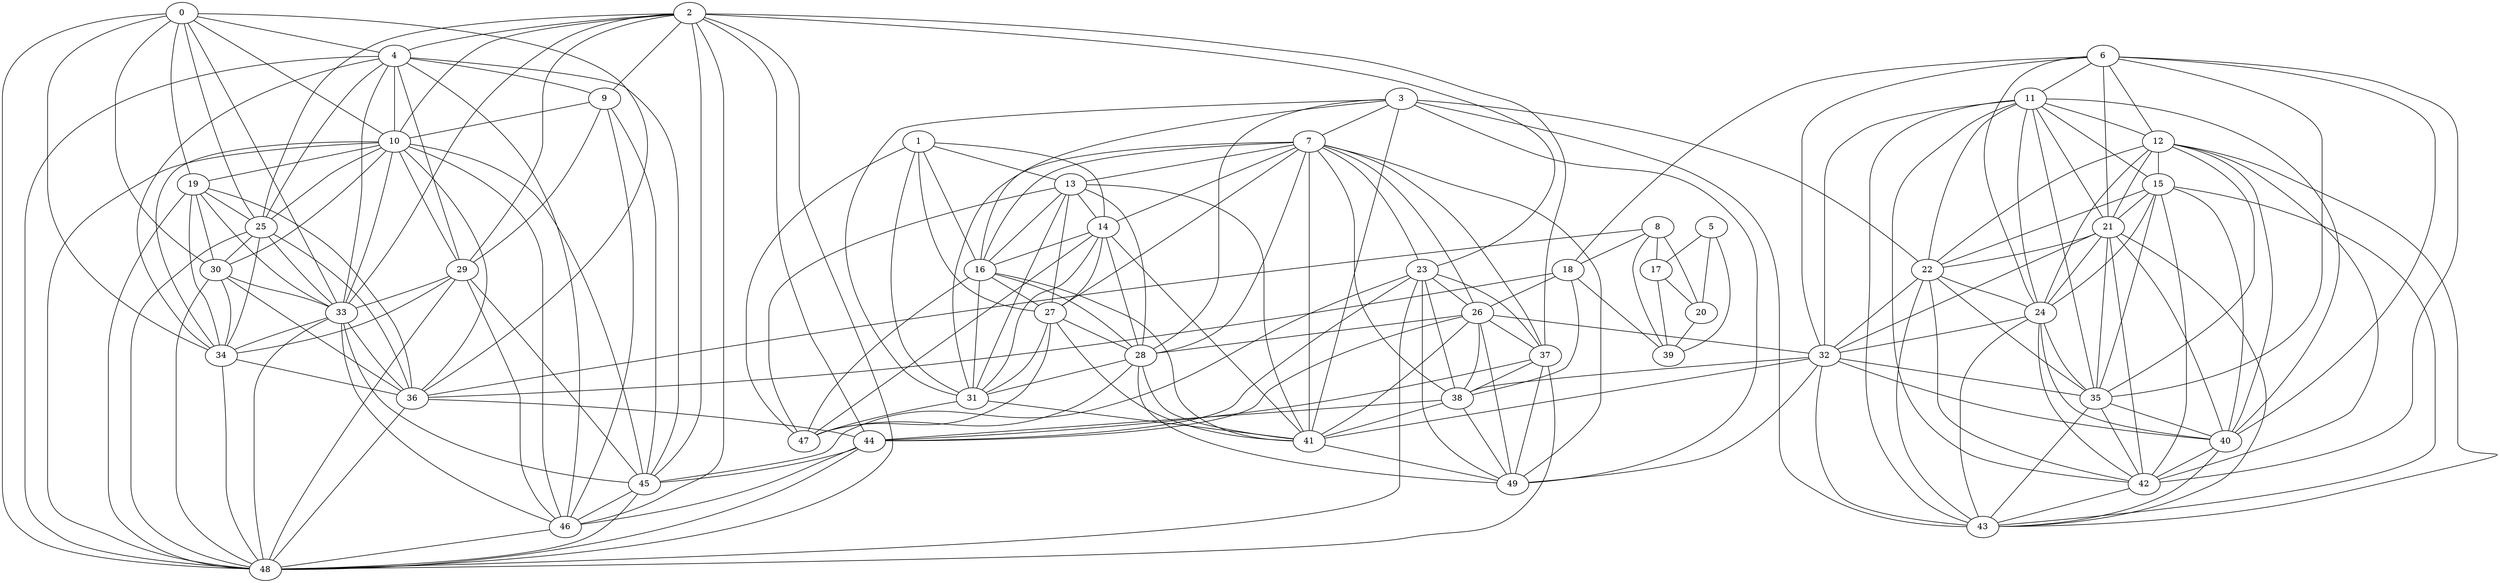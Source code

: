 graph Geo50_3 {
0;
1;
2;
3;
4;
5;
6;
7;
8;
9;
10;
11;
12;
13;
14;
15;
16;
17;
18;
19;
20;
21;
22;
23;
24;
25;
26;
27;
28;
29;
30;
31;
32;
33;
34;
35;
36;
37;
38;
39;
40;
41;
42;
43;
44;
45;
46;
47;
48;
49;
0 -- 48 [color=black];
0 -- 36 [color=black];
0 -- 34 [color=black];
0 -- 33 [color=black];
0 -- 30 [color=black];
0 -- 25 [color=black];
0 -- 19 [color=black];
0 -- 10 [color=black];
0 -- 4 [color=black];
1 -- 47 [color=black];
1 -- 31 [color=black];
1 -- 27 [color=black];
1 -- 16 [color=black];
1 -- 14 [color=black];
1 -- 13 [color=black];
2 -- 48 [color=black];
2 -- 46 [color=black];
2 -- 45 [color=black];
2 -- 44 [color=black];
2 -- 37 [color=black];
2 -- 33 [color=black];
2 -- 29 [color=black];
2 -- 25 [color=black];
2 -- 23 [color=black];
2 -- 10 [color=black];
2 -- 9 [color=black];
2 -- 4 [color=black];
3 -- 49 [color=black];
3 -- 43 [color=black];
3 -- 41 [color=black];
3 -- 31 [color=black];
3 -- 28 [color=black];
3 -- 22 [color=black];
3 -- 16 [color=black];
3 -- 7 [color=black];
4 -- 48 [color=black];
4 -- 46 [color=black];
4 -- 45 [color=black];
4 -- 34 [color=black];
4 -- 33 [color=black];
4 -- 29 [color=black];
4 -- 25 [color=black];
4 -- 10 [color=black];
4 -- 9 [color=black];
5 -- 39 [color=black];
5 -- 20 [color=black];
5 -- 17 [color=black];
6 -- 42 [color=black];
6 -- 40 [color=black];
6 -- 35 [color=black];
6 -- 32 [color=black];
6 -- 24 [color=black];
6 -- 21 [color=black];
6 -- 18 [color=black];
6 -- 12 [color=black];
6 -- 11 [color=black];
7 -- 49 [color=black];
7 -- 41 [color=black];
7 -- 38 [color=black];
7 -- 37 [color=black];
7 -- 31 [color=black];
7 -- 28 [color=black];
7 -- 27 [color=black];
7 -- 26 [color=black];
7 -- 23 [color=black];
7 -- 16 [color=black];
7 -- 14 [color=black];
7 -- 13 [color=black];
8 -- 39 [color=black];
8 -- 36 [color=black];
8 -- 20 [color=black];
8 -- 18 [color=black];
8 -- 17 [color=black];
9 -- 46 [color=black];
9 -- 45 [color=black];
9 -- 29 [color=black];
9 -- 10 [color=black];
10 -- 48 [color=black];
10 -- 46 [color=black];
10 -- 45 [color=black];
10 -- 36 [color=black];
10 -- 34 [color=black];
10 -- 33 [color=black];
10 -- 30 [color=black];
10 -- 29 [color=black];
10 -- 25 [color=black];
10 -- 19 [color=black];
11 -- 43 [color=black];
11 -- 42 [color=black];
11 -- 40 [color=black];
11 -- 35 [color=black];
11 -- 32 [color=black];
11 -- 24 [color=black];
11 -- 22 [color=black];
11 -- 21 [color=black];
11 -- 15 [color=black];
11 -- 12 [color=black];
12 -- 43 [color=black];
12 -- 42 [color=black];
12 -- 40 [color=black];
12 -- 35 [color=black];
12 -- 24 [color=black];
12 -- 22 [color=black];
12 -- 21 [color=black];
12 -- 15 [color=black];
13 -- 47 [color=black];
13 -- 41 [color=black];
13 -- 31 [color=black];
13 -- 28 [color=black];
13 -- 27 [color=black];
13 -- 16 [color=black];
13 -- 14 [color=black];
14 -- 47 [color=black];
14 -- 41 [color=black];
14 -- 31 [color=black];
14 -- 28 [color=black];
14 -- 27 [color=black];
14 -- 16 [color=black];
15 -- 43 [color=black];
15 -- 42 [color=black];
15 -- 40 [color=black];
15 -- 35 [color=black];
15 -- 24 [color=black];
15 -- 22 [color=black];
15 -- 21 [color=black];
16 -- 47 [color=black];
16 -- 41 [color=black];
16 -- 31 [color=black];
16 -- 28 [color=black];
16 -- 27 [color=black];
17 -- 39 [color=black];
17 -- 20 [color=black];
18 -- 39 [color=black];
18 -- 38 [color=black];
18 -- 36 [color=black];
18 -- 26 [color=black];
19 -- 48 [color=black];
19 -- 36 [color=black];
19 -- 34 [color=black];
19 -- 33 [color=black];
19 -- 30 [color=black];
19 -- 25 [color=black];
20 -- 39 [color=black];
21 -- 43 [color=black];
21 -- 42 [color=black];
21 -- 40 [color=black];
21 -- 35 [color=black];
21 -- 32 [color=black];
21 -- 24 [color=black];
21 -- 22 [color=black];
22 -- 43 [color=black];
22 -- 42 [color=black];
22 -- 35 [color=black];
22 -- 32 [color=black];
22 -- 24 [color=black];
23 -- 49 [color=black];
23 -- 48 [color=black];
23 -- 45 [color=black];
23 -- 44 [color=black];
23 -- 38 [color=black];
23 -- 37 [color=black];
23 -- 26 [color=black];
24 -- 43 [color=black];
24 -- 42 [color=black];
24 -- 40 [color=black];
24 -- 35 [color=black];
24 -- 32 [color=black];
25 -- 48 [color=black];
25 -- 36 [color=black];
25 -- 34 [color=black];
25 -- 33 [color=black];
25 -- 30 [color=black];
26 -- 49 [color=black];
26 -- 44 [color=black];
26 -- 41 [color=black];
26 -- 38 [color=black];
26 -- 37 [color=black];
26 -- 32 [color=black];
26 -- 28 [color=black];
27 -- 47 [color=black];
27 -- 41 [color=black];
27 -- 31 [color=black];
27 -- 28 [color=black];
28 -- 49 [color=black];
28 -- 47 [color=black];
28 -- 41 [color=black];
28 -- 31 [color=black];
29 -- 48 [color=black];
29 -- 46 [color=black];
29 -- 45 [color=black];
29 -- 34 [color=black];
29 -- 33 [color=black];
30 -- 48 [color=black];
30 -- 36 [color=black];
30 -- 34 [color=black];
30 -- 33 [color=black];
31 -- 47 [color=black];
31 -- 41 [color=black];
32 -- 49 [color=black];
32 -- 43 [color=black];
32 -- 41 [color=black];
32 -- 40 [color=black];
32 -- 38 [color=black];
32 -- 35 [color=black];
33 -- 48 [color=black];
33 -- 46 [color=black];
33 -- 45 [color=black];
33 -- 36 [color=black];
33 -- 34 [color=black];
34 -- 48 [color=black];
34 -- 36 [color=black];
35 -- 43 [color=black];
35 -- 42 [color=black];
35 -- 40 [color=black];
36 -- 48 [color=black];
36 -- 44 [color=black];
37 -- 49 [color=black];
37 -- 48 [color=black];
37 -- 44 [color=black];
37 -- 38 [color=black];
38 -- 49 [color=black];
38 -- 44 [color=black];
38 -- 41 [color=black];
40 -- 43 [color=black];
40 -- 42 [color=black];
41 -- 49 [color=black];
42 -- 43 [color=black];
44 -- 48 [color=black];
44 -- 46 [color=black];
44 -- 45 [color=black];
45 -- 48 [color=black];
45 -- 46 [color=black];
46 -- 48 [color=black];
}